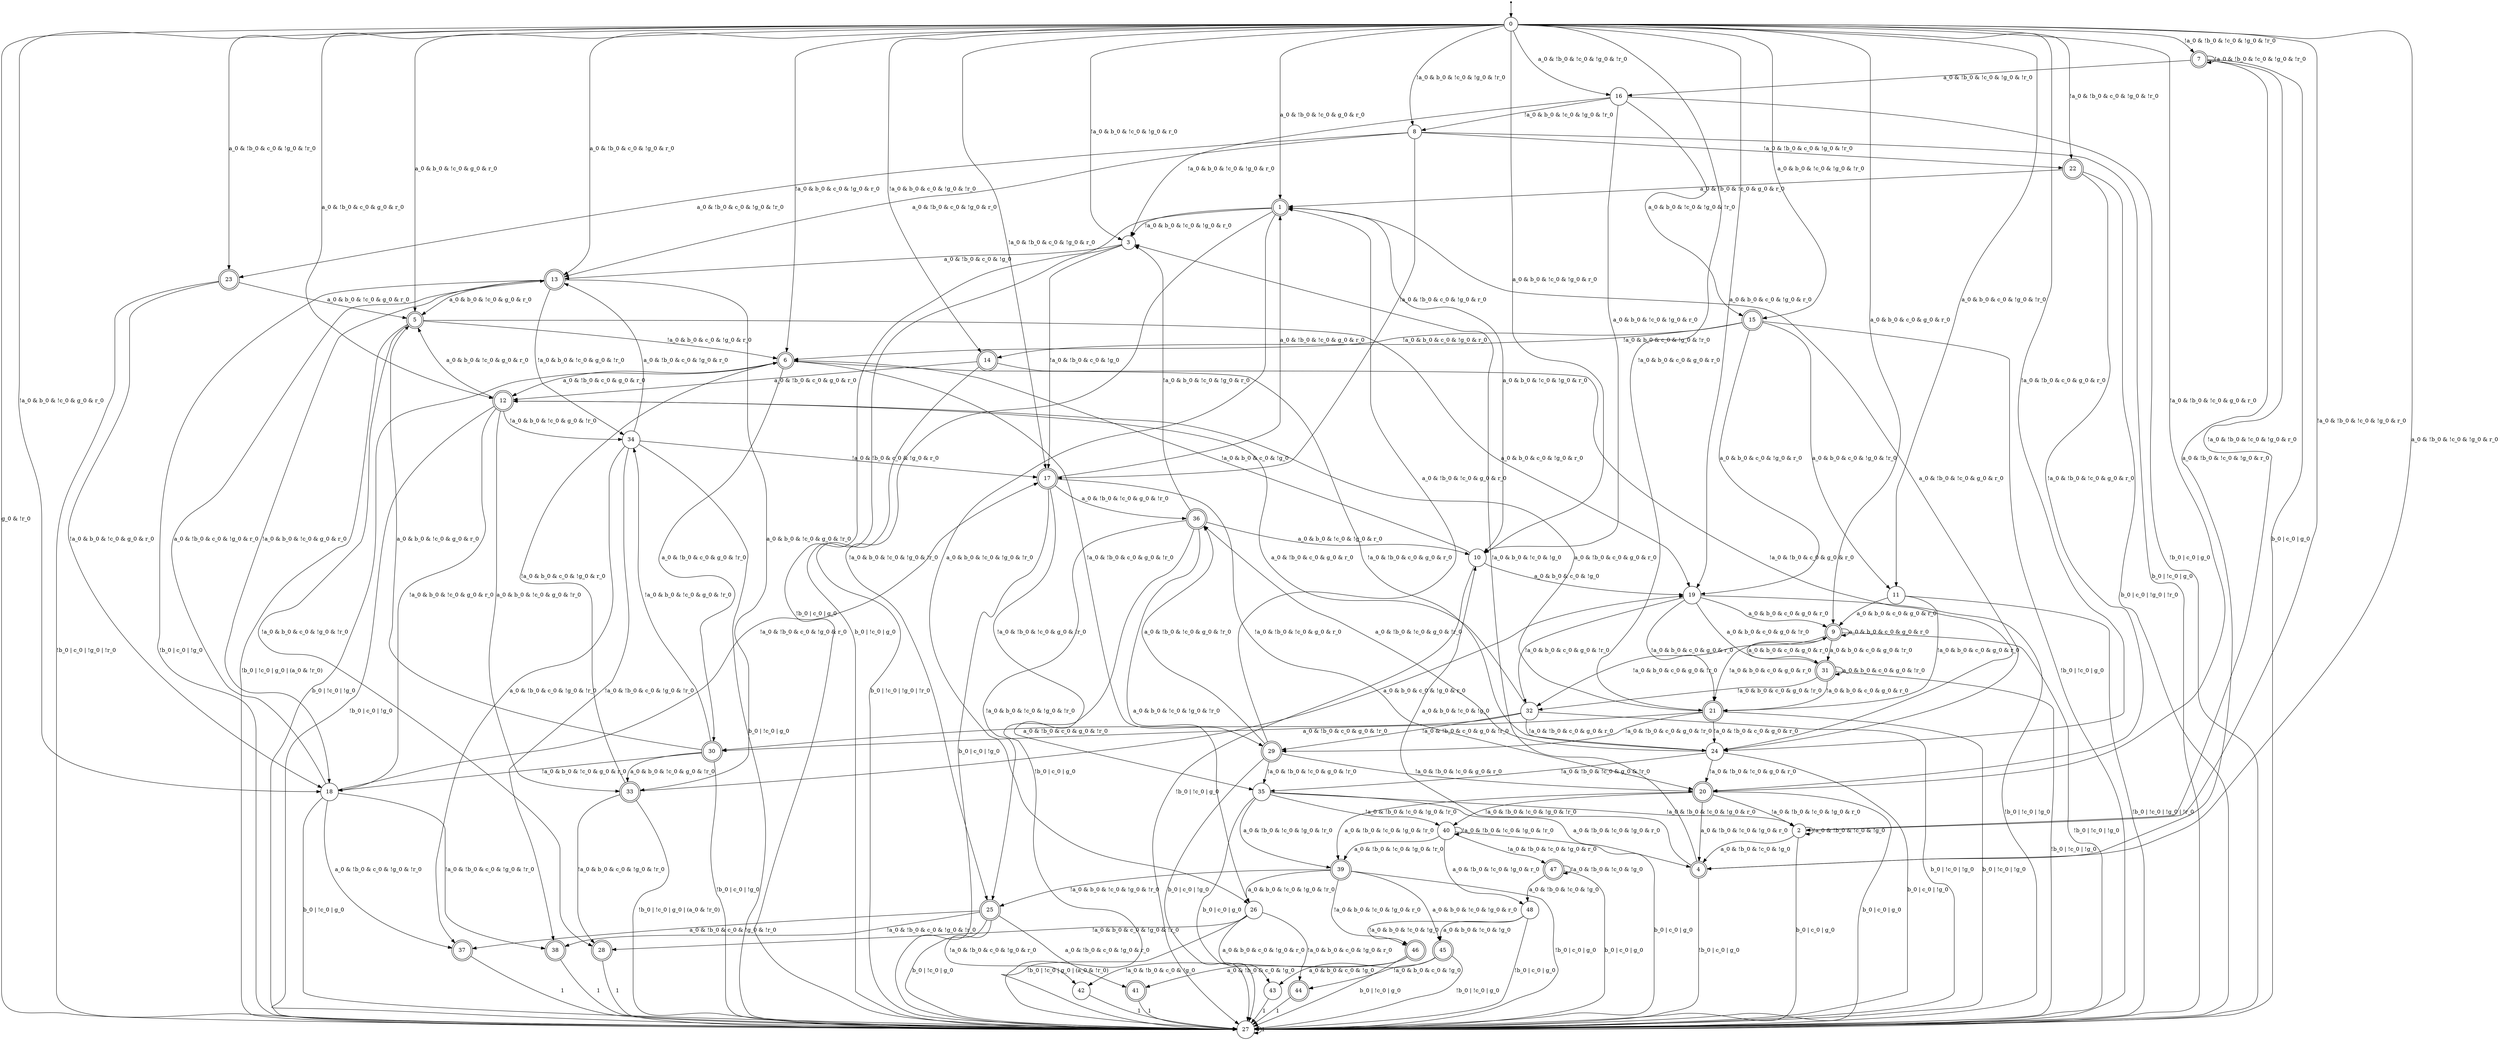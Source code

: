 digraph G {
{
0 [shape=circle]
1 [shape=circle, peripheries=2]
2 [shape=circle]
3 [shape=circle]
4 [shape=circle, peripheries=2]
5 [shape=circle, peripheries=2]
6 [shape=circle, peripheries=2]
7 [shape=circle, peripheries=2]
8 [shape=circle]
9 [shape=circle, peripheries=2]
10 [shape=circle]
11 [shape=circle]
12 [shape=circle, peripheries=2]
13 [shape=circle, peripheries=2]
14 [shape=circle, peripheries=2]
15 [shape=circle, peripheries=2]
16 [shape=circle]
17 [shape=circle, peripheries=2]
18 [shape=circle]
19 [shape=circle]
20 [shape=circle, peripheries=2]
21 [shape=circle, peripheries=2]
22 [shape=circle, peripheries=2]
23 [shape=circle, peripheries=2]
24 [shape=circle]
25 [shape=circle, peripheries=2]
26 [shape=circle]
27 [shape=circle]
28 [shape=circle, peripheries=2]
29 [shape=circle, peripheries=2]
30 [shape=circle, peripheries=2]
31 [shape=circle, peripheries=2]
32 [shape=circle]
33 [shape=circle, peripheries=2]
34 [shape=circle]
35 [shape=circle]
36 [shape=circle, peripheries=2]
37 [shape=circle, peripheries=2]
38 [shape=circle, peripheries=2]
39 [shape=circle, peripheries=2]
40 [shape=circle]
41 [shape=circle, peripheries=2]
42 [shape=circle]
43 [shape=circle]
44 [shape=circle, peripheries=2]
45 [shape=circle, peripheries=2]
46 [shape=circle, peripheries=2]
47 [shape=circle, peripheries=2]
48 [shape=circle]
init [shape=point]
}
0 -> 1 [label="a_0 & !b_0 & !c_0 & g_0 & r_0"]
0 -> 2 [label="!a_0 & !b_0 & !c_0 & !g_0 & r_0"]
0 -> 3 [label="!a_0 & b_0 & !c_0 & !g_0 & r_0"]
0 -> 4 [label="a_0 & !b_0 & !c_0 & !g_0 & r_0"]
0 -> 5 [label="a_0 & b_0 & !c_0 & g_0 & r_0"]
0 -> 6 [label="!a_0 & b_0 & c_0 & !g_0 & r_0"]
0 -> 7 [label="!a_0 & !b_0 & !c_0 & !g_0 & !r_0"]
0 -> 8 [label="!a_0 & b_0 & !c_0 & !g_0 & !r_0"]
0 -> 9 [label="a_0 & b_0 & c_0 & g_0 & r_0"]
0 -> 10 [label="a_0 & b_0 & !c_0 & !g_0 & r_0"]
0 -> 11 [label="a_0 & b_0 & c_0 & !g_0 & !r_0"]
0 -> 12 [label="a_0 & !b_0 & c_0 & g_0 & r_0"]
0 -> 13 [label="a_0 & !b_0 & c_0 & !g_0 & r_0"]
0 -> 14 [label="!a_0 & b_0 & c_0 & !g_0 & !r_0"]
0 -> 15 [label="a_0 & b_0 & !c_0 & !g_0 & !r_0"]
0 -> 16 [label="a_0 & !b_0 & !c_0 & !g_0 & !r_0"]
0 -> 17 [label="!a_0 & !b_0 & c_0 & !g_0 & r_0"]
0 -> 18 [label="!a_0 & b_0 & !c_0 & g_0 & r_0"]
0 -> 19 [label="a_0 & b_0 & c_0 & !g_0 & r_0"]
0 -> 20 [label="!a_0 & !b_0 & !c_0 & g_0 & r_0"]
0 -> 21 [label="!a_0 & b_0 & c_0 & g_0 & r_0"]
0 -> 22 [label="!a_0 & !b_0 & c_0 & !g_0 & !r_0"]
0 -> 23 [label="a_0 & !b_0 & c_0 & !g_0 & !r_0"]
0 -> 24 [label="!a_0 & !b_0 & c_0 & g_0 & r_0"]
0 -> 27 [label="g_0 & !r_0"]
1 -> 3 [label="!a_0 & b_0 & !c_0 & !g_0 & r_0"]
1 -> 25 [label="!a_0 & b_0 & !c_0 & !g_0 & !r_0"]
1 -> 26 [label="a_0 & b_0 & !c_0 & !g_0 & !r_0"]
1 -> 10 [label="a_0 & b_0 & !c_0 & !g_0 & r_0"]
1 -> 27 [label="!b_0 | c_0 | g_0"]
10 -> 19 [label="a_0 & b_0 & c_0 & !g_0"]
10 -> 6 [label="!a_0 & b_0 & c_0 & !g_0"]
10 -> 27 [label="!b_0 | !c_0 | g_0"]
11 -> 21 [label="!a_0 & b_0 & c_0 & g_0 & r_0"]
11 -> 9 [label="a_0 & b_0 & c_0 & g_0 & r_0"]
11 -> 27 [label="!b_0 | !c_0 | !g_0 | !r_0"]
12 -> 33 [label="a_0 & b_0 & !c_0 & g_0 & !r_0"]
12 -> 18 [label="!a_0 & b_0 & !c_0 & g_0 & r_0"]
12 -> 5 [label="a_0 & b_0 & !c_0 & g_0 & r_0"]
12 -> 34 [label="!a_0 & b_0 & !c_0 & g_0 & !r_0"]
12 -> 27 [label="!b_0 | c_0 | !g_0"]
13 -> 33 [label="a_0 & b_0 & !c_0 & g_0 & !r_0"]
13 -> 18 [label="!a_0 & b_0 & !c_0 & g_0 & r_0"]
13 -> 5 [label="a_0 & b_0 & !c_0 & g_0 & r_0"]
13 -> 34 [label="!a_0 & b_0 & !c_0 & g_0 & !r_0"]
13 -> 27 [label="!b_0 | c_0 | !g_0"]
14 -> 12 [label="a_0 & !b_0 & c_0 & g_0 & r_0"]
14 -> 24 [label="!a_0 & !b_0 & c_0 & g_0 & r_0"]
14 -> 27 [label="b_0 | !c_0 | !g_0 | !r_0"]
15 -> 14 [label="!a_0 & b_0 & c_0 & !g_0 & !r_0"]
15 -> 6 [label="!a_0 & b_0 & c_0 & !g_0 & r_0"]
15 -> 19 [label="a_0 & b_0 & c_0 & !g_0 & r_0"]
15 -> 11 [label="a_0 & b_0 & c_0 & !g_0 & !r_0"]
15 -> 27 [label="!b_0 | !c_0 | g_0"]
16 -> 3 [label="!a_0 & b_0 & !c_0 & !g_0 & r_0"]
16 -> 15 [label="a_0 & b_0 & !c_0 & !g_0 & !r_0"]
16 -> 8 [label="!a_0 & b_0 & !c_0 & !g_0 & !r_0"]
16 -> 10 [label="a_0 & b_0 & !c_0 & !g_0 & r_0"]
16 -> 27 [label="!b_0 | c_0 | g_0"]
17 -> 1 [label="a_0 & !b_0 & !c_0 & g_0 & r_0"]
17 -> 35 [label="!a_0 & !b_0 & !c_0 & g_0 & !r_0"]
17 -> 20 [label="!a_0 & !b_0 & !c_0 & g_0 & r_0"]
17 -> 36 [label="a_0 & !b_0 & !c_0 & g_0 & !r_0"]
17 -> 27 [label="b_0 | c_0 | !g_0"]
18 -> 37 [label="a_0 & !b_0 & c_0 & !g_0 & !r_0"]
18 -> 13 [label="a_0 & !b_0 & c_0 & !g_0 & r_0"]
18 -> 17 [label="!a_0 & !b_0 & c_0 & !g_0 & r_0"]
18 -> 38 [label="!a_0 & !b_0 & c_0 & !g_0 & !r_0"]
18 -> 27 [label="b_0 | !c_0 | g_0"]
19 -> 21 [label="!a_0 & b_0 & c_0 & g_0 & r_0"]
19 -> 9 [label="a_0 & b_0 & c_0 & g_0 & r_0"]
19 -> 31 [label="a_0 & b_0 & c_0 & g_0 & !r_0"]
19 -> 32 [label="!a_0 & b_0 & c_0 & g_0 & !r_0"]
19 -> 27 [label="!b_0 | !c_0 | !g_0"]
2 -> 2 [label="!a_0 & !b_0 & !c_0 & !g_0"]
2 -> 4 [label="a_0 & !b_0 & !c_0 & !g_0"]
2 -> 27 [label="b_0 | c_0 | g_0"]
20 -> 39 [label="a_0 & !b_0 & !c_0 & !g_0 & !r_0"]
20 -> 2 [label="!a_0 & !b_0 & !c_0 & !g_0 & r_0"]
20 -> 4 [label="a_0 & !b_0 & !c_0 & !g_0 & r_0"]
20 -> 40 [label="!a_0 & !b_0 & !c_0 & !g_0 & !r_0"]
20 -> 27 [label="b_0 | c_0 | g_0"]
21 -> 12 [label="a_0 & !b_0 & c_0 & g_0 & r_0"]
21 -> 29 [label="!a_0 & !b_0 & c_0 & g_0 & !r_0"]
21 -> 30 [label="a_0 & !b_0 & c_0 & g_0 & !r_0"]
21 -> 24 [label="!a_0 & !b_0 & c_0 & g_0 & r_0"]
21 -> 27 [label="b_0 | !c_0 | !g_0"]
22 -> 1 [label="a_0 & !b_0 & !c_0 & g_0 & r_0"]
22 -> 20 [label="!a_0 & !b_0 & !c_0 & g_0 & r_0"]
22 -> 27 [label="b_0 | c_0 | !g_0 | !r_0"]
23 -> 18 [label="!a_0 & b_0 & !c_0 & g_0 & r_0"]
23 -> 5 [label="a_0 & b_0 & !c_0 & g_0 & r_0"]
23 -> 27 [label="!b_0 | c_0 | !g_0 | !r_0"]
24 -> 1 [label="a_0 & !b_0 & !c_0 & g_0 & r_0"]
24 -> 35 [label="!a_0 & !b_0 & !c_0 & g_0 & !r_0"]
24 -> 20 [label="!a_0 & !b_0 & !c_0 & g_0 & r_0"]
24 -> 36 [label="a_0 & !b_0 & !c_0 & g_0 & !r_0"]
24 -> 27 [label="b_0 | c_0 | !g_0"]
25 -> 37 [label="a_0 & !b_0 & c_0 & !g_0 & !r_0"]
25 -> 41 [label="a_0 & !b_0 & c_0 & !g_0 & r_0"]
25 -> 42 [label="!a_0 & !b_0 & c_0 & !g_0 & r_0"]
25 -> 38 [label="!a_0 & !b_0 & c_0 & !g_0 & !r_0"]
25 -> 27 [label="b_0 | !c_0 | g_0"]
26 -> 43 [label="a_0 & b_0 & c_0 & !g_0 & r_0"]
26 -> 27 [label="!b_0 | !c_0 | g_0 | (a_0 & !r_0)"]
26 -> 28 [label="!a_0 & b_0 & c_0 & !g_0 & !r_0"]
26 -> 44 [label="!a_0 & b_0 & c_0 & !g_0 & r_0"]
27 -> 27 [label="1"]
28 -> 27 [label="1"]
29 -> 1 [label="a_0 & !b_0 & !c_0 & g_0 & r_0"]
29 -> 35 [label="!a_0 & !b_0 & !c_0 & g_0 & !r_0"]
29 -> 20 [label="!a_0 & !b_0 & !c_0 & g_0 & r_0"]
29 -> 36 [label="a_0 & !b_0 & !c_0 & g_0 & !r_0"]
29 -> 27 [label="b_0 | c_0 | !g_0"]
3 -> 13 [label="a_0 & !b_0 & c_0 & !g_0"]
3 -> 17 [label="!a_0 & !b_0 & c_0 & !g_0"]
3 -> 27 [label="b_0 | !c_0 | g_0"]
30 -> 18 [label="!a_0 & b_0 & !c_0 & g_0 & r_0"]
30 -> 5 [label="a_0 & b_0 & !c_0 & g_0 & r_0"]
30 -> 33 [label="a_0 & b_0 & !c_0 & g_0 & !r_0"]
30 -> 34 [label="!a_0 & b_0 & !c_0 & g_0 & !r_0"]
30 -> 27 [label="!b_0 | c_0 | !g_0"]
31 -> 21 [label="!a_0 & b_0 & c_0 & g_0 & r_0"]
31 -> 31 [label="a_0 & b_0 & c_0 & g_0 & !r_0"]
31 -> 9 [label="a_0 & b_0 & c_0 & g_0 & r_0"]
31 -> 32 [label="!a_0 & b_0 & c_0 & g_0 & !r_0"]
31 -> 27 [label="!b_0 | !c_0 | !g_0"]
32 -> 12 [label="a_0 & !b_0 & c_0 & g_0 & r_0"]
32 -> 29 [label="!a_0 & !b_0 & c_0 & g_0 & !r_0"]
32 -> 30 [label="a_0 & !b_0 & c_0 & g_0 & !r_0"]
32 -> 24 [label="!a_0 & !b_0 & c_0 & g_0 & r_0"]
32 -> 27 [label="b_0 | !c_0 | !g_0"]
33 -> 6 [label="!a_0 & b_0 & c_0 & !g_0 & r_0"]
33 -> 19 [label="a_0 & b_0 & c_0 & !g_0 & r_0"]
33 -> 27 [label="!b_0 | !c_0 | g_0 | (a_0 & !r_0)"]
33 -> 28 [label="!a_0 & b_0 & c_0 & !g_0 & !r_0"]
34 -> 37 [label="a_0 & !b_0 & c_0 & !g_0 & !r_0"]
34 -> 13 [label="a_0 & !b_0 & c_0 & !g_0 & r_0"]
34 -> 17 [label="!a_0 & !b_0 & c_0 & !g_0 & r_0"]
34 -> 38 [label="!a_0 & !b_0 & c_0 & !g_0 & !r_0"]
34 -> 27 [label="b_0 | !c_0 | g_0"]
35 -> 39 [label="a_0 & !b_0 & !c_0 & !g_0 & !r_0"]
35 -> 2 [label="!a_0 & !b_0 & !c_0 & !g_0 & r_0"]
35 -> 4 [label="a_0 & !b_0 & !c_0 & !g_0 & r_0"]
35 -> 40 [label="!a_0 & !b_0 & !c_0 & !g_0 & !r_0"]
35 -> 27 [label="b_0 | c_0 | g_0"]
36 -> 3 [label="!a_0 & b_0 & !c_0 & !g_0 & r_0"]
36 -> 25 [label="!a_0 & b_0 & !c_0 & !g_0 & !r_0"]
36 -> 26 [label="a_0 & b_0 & !c_0 & !g_0 & !r_0"]
36 -> 10 [label="a_0 & b_0 & !c_0 & !g_0 & r_0"]
36 -> 27 [label="!b_0 | c_0 | g_0"]
37 -> 27 [label="1"]
38 -> 27 [label="1"]
39 -> 45 [label="a_0 & b_0 & !c_0 & !g_0 & r_0"]
39 -> 46 [label="!a_0 & b_0 & !c_0 & !g_0 & r_0"]
39 -> 25 [label="!a_0 & b_0 & !c_0 & !g_0 & !r_0"]
39 -> 26 [label="a_0 & b_0 & !c_0 & !g_0 & !r_0"]
39 -> 27 [label="!b_0 | c_0 | g_0"]
4 -> 3 [label="!a_0 & b_0 & !c_0 & !g_0"]
4 -> 10 [label="a_0 & b_0 & !c_0 & !g_0"]
4 -> 27 [label="!b_0 | c_0 | g_0"]
40 -> 39 [label="a_0 & !b_0 & !c_0 & !g_0 & !r_0"]
40 -> 40 [label="!a_0 & !b_0 & !c_0 & !g_0 & !r_0"]
40 -> 47 [label="!a_0 & !b_0 & !c_0 & !g_0 & r_0"]
40 -> 48 [label="a_0 & !b_0 & !c_0 & !g_0 & r_0"]
40 -> 27 [label="b_0 | c_0 | g_0"]
41 -> 27 [label="1"]
42 -> 27 [label="1"]
43 -> 27 [label="1"]
44 -> 27 [label="1"]
45 -> 43 [label="a_0 & b_0 & c_0 & !g_0"]
45 -> 44 [label="!a_0 & b_0 & c_0 & !g_0"]
45 -> 27 [label="!b_0 | !c_0 | g_0"]
46 -> 41 [label="a_0 & !b_0 & c_0 & !g_0"]
46 -> 42 [label="!a_0 & !b_0 & c_0 & !g_0"]
46 -> 27 [label="b_0 | !c_0 | g_0"]
47 -> 47 [label="!a_0 & !b_0 & !c_0 & !g_0"]
47 -> 48 [label="a_0 & !b_0 & !c_0 & !g_0"]
47 -> 27 [label="b_0 | c_0 | g_0"]
48 -> 45 [label="a_0 & b_0 & !c_0 & !g_0"]
48 -> 46 [label="!a_0 & b_0 & !c_0 & !g_0"]
48 -> 27 [label="!b_0 | c_0 | g_0"]
5 -> 6 [label="!a_0 & b_0 & c_0 & !g_0 & r_0"]
5 -> 19 [label="a_0 & b_0 & c_0 & !g_0 & r_0"]
5 -> 27 [label="!b_0 | !c_0 | g_0 | (a_0 & !r_0)"]
5 -> 28 [label="!a_0 & b_0 & c_0 & !g_0 & !r_0"]
6 -> 12 [label="a_0 & !b_0 & c_0 & g_0 & r_0"]
6 -> 29 [label="!a_0 & !b_0 & c_0 & g_0 & !r_0"]
6 -> 30 [label="a_0 & !b_0 & c_0 & g_0 & !r_0"]
6 -> 24 [label="!a_0 & !b_0 & c_0 & g_0 & r_0"]
6 -> 27 [label="b_0 | !c_0 | !g_0"]
7 -> 2 [label="!a_0 & !b_0 & !c_0 & !g_0 & r_0"]
7 -> 4 [label="a_0 & !b_0 & !c_0 & !g_0 & r_0"]
7 -> 16 [label="a_0 & !b_0 & !c_0 & !g_0 & !r_0"]
7 -> 7 [label="!a_0 & !b_0 & !c_0 & !g_0 & !r_0"]
7 -> 27 [label="b_0 | c_0 | g_0"]
8 -> 13 [label="a_0 & !b_0 & c_0 & !g_0 & r_0"]
8 -> 17 [label="!a_0 & !b_0 & c_0 & !g_0 & r_0"]
8 -> 22 [label="!a_0 & !b_0 & c_0 & !g_0 & !r_0"]
8 -> 23 [label="a_0 & !b_0 & c_0 & !g_0 & !r_0"]
8 -> 27 [label="b_0 | !c_0 | g_0"]
9 -> 21 [label="!a_0 & b_0 & c_0 & g_0 & r_0"]
9 -> 9 [label="a_0 & b_0 & c_0 & g_0 & r_0"]
9 -> 31 [label="a_0 & b_0 & c_0 & g_0 & !r_0"]
9 -> 32 [label="!a_0 & b_0 & c_0 & g_0 & !r_0"]
9 -> 27 [label="!b_0 | !c_0 | !g_0"]
init -> 0
}
